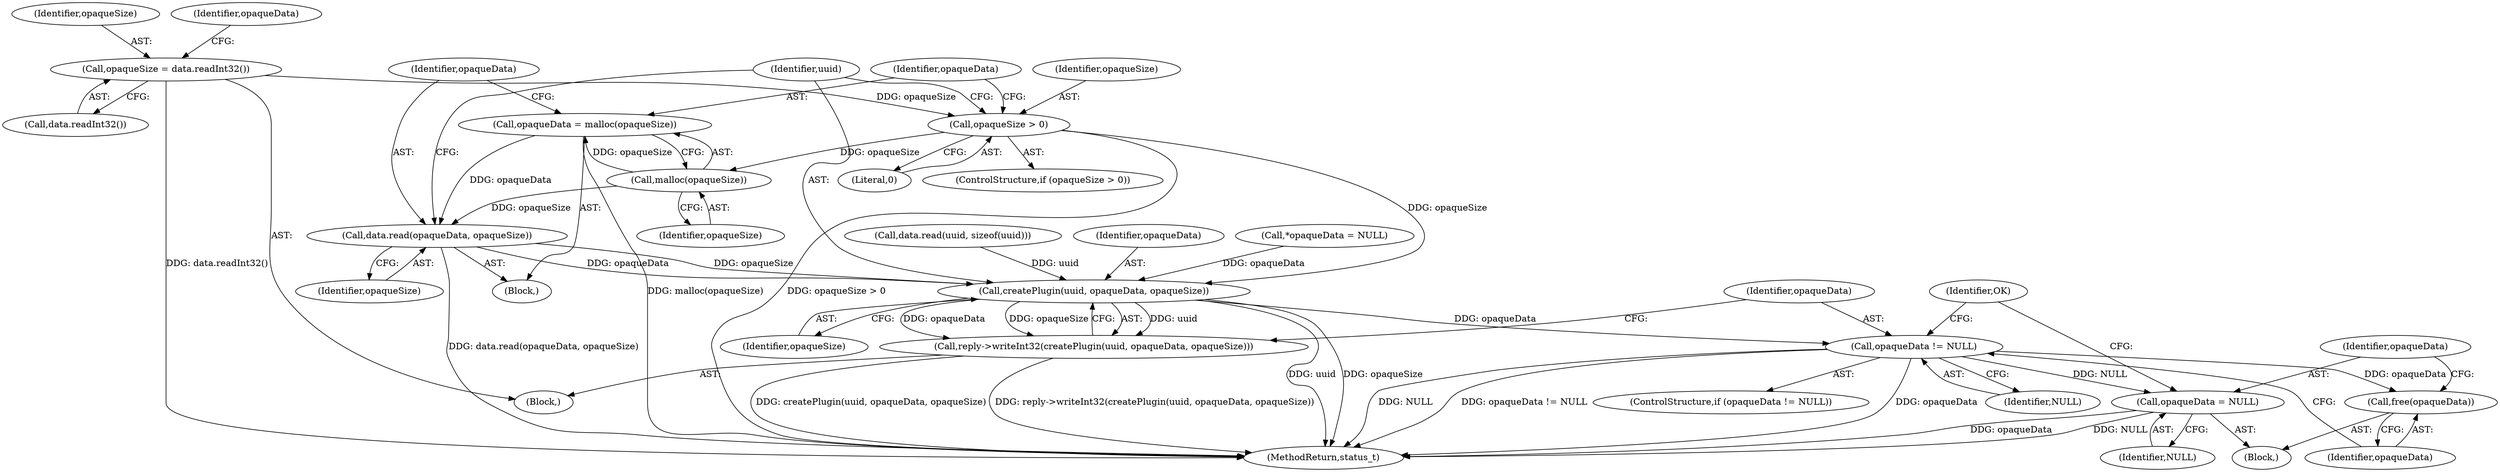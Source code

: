 digraph "0_Android_22f824feac43d5758f9a70b77f2aca840ba62c3b@API" {
"1000163" [label="(Call,data.read(opaqueData, opaqueSize))"];
"1000159" [label="(Call,opaqueData = malloc(opaqueSize))"];
"1000161" [label="(Call,malloc(opaqueSize))"];
"1000155" [label="(Call,opaqueSize > 0)"];
"1000147" [label="(Call,opaqueSize = data.readInt32())"];
"1000167" [label="(Call,createPlugin(uuid, opaqueData, opaqueSize))"];
"1000166" [label="(Call,reply->writeInt32(createPlugin(uuid, opaqueData, opaqueSize)))"];
"1000172" [label="(Call,opaqueData != NULL)"];
"1000176" [label="(Call,free(opaqueData))"];
"1000178" [label="(Call,opaqueData = NULL)"];
"1000483" [label="(MethodReturn,status_t)"];
"1000177" [label="(Identifier,opaqueData)"];
"1000154" [label="(ControlStructure,if (opaqueSize > 0))"];
"1000148" [label="(Identifier,opaqueSize)"];
"1000159" [label="(Call,opaqueData = malloc(opaqueSize))"];
"1000155" [label="(Call,opaqueSize > 0)"];
"1000172" [label="(Call,opaqueData != NULL)"];
"1000167" [label="(Call,createPlugin(uuid, opaqueData, opaqueSize))"];
"1000170" [label="(Identifier,opaqueSize)"];
"1000136" [label="(Block,)"];
"1000147" [label="(Call,opaqueSize = data.readInt32())"];
"1000142" [label="(Call,data.read(uuid, sizeof(uuid)))"];
"1000179" [label="(Identifier,opaqueData)"];
"1000171" [label="(ControlStructure,if (opaqueData != NULL))"];
"1000169" [label="(Identifier,opaqueData)"];
"1000174" [label="(Identifier,NULL)"];
"1000151" [label="(Call,*opaqueData = NULL)"];
"1000152" [label="(Identifier,opaqueData)"];
"1000168" [label="(Identifier,uuid)"];
"1000156" [label="(Identifier,opaqueSize)"];
"1000176" [label="(Call,free(opaqueData))"];
"1000149" [label="(Call,data.readInt32())"];
"1000164" [label="(Identifier,opaqueData)"];
"1000163" [label="(Call,data.read(opaqueData, opaqueSize))"];
"1000175" [label="(Block,)"];
"1000160" [label="(Identifier,opaqueData)"];
"1000173" [label="(Identifier,opaqueData)"];
"1000158" [label="(Block,)"];
"1000165" [label="(Identifier,opaqueSize)"];
"1000166" [label="(Call,reply->writeInt32(createPlugin(uuid, opaqueData, opaqueSize)))"];
"1000162" [label="(Identifier,opaqueSize)"];
"1000182" [label="(Identifier,OK)"];
"1000178" [label="(Call,opaqueData = NULL)"];
"1000157" [label="(Literal,0)"];
"1000180" [label="(Identifier,NULL)"];
"1000161" [label="(Call,malloc(opaqueSize))"];
"1000163" -> "1000158"  [label="AST: "];
"1000163" -> "1000165"  [label="CFG: "];
"1000164" -> "1000163"  [label="AST: "];
"1000165" -> "1000163"  [label="AST: "];
"1000168" -> "1000163"  [label="CFG: "];
"1000163" -> "1000483"  [label="DDG: data.read(opaqueData, opaqueSize)"];
"1000159" -> "1000163"  [label="DDG: opaqueData"];
"1000161" -> "1000163"  [label="DDG: opaqueSize"];
"1000163" -> "1000167"  [label="DDG: opaqueData"];
"1000163" -> "1000167"  [label="DDG: opaqueSize"];
"1000159" -> "1000158"  [label="AST: "];
"1000159" -> "1000161"  [label="CFG: "];
"1000160" -> "1000159"  [label="AST: "];
"1000161" -> "1000159"  [label="AST: "];
"1000164" -> "1000159"  [label="CFG: "];
"1000159" -> "1000483"  [label="DDG: malloc(opaqueSize)"];
"1000161" -> "1000159"  [label="DDG: opaqueSize"];
"1000161" -> "1000162"  [label="CFG: "];
"1000162" -> "1000161"  [label="AST: "];
"1000155" -> "1000161"  [label="DDG: opaqueSize"];
"1000155" -> "1000154"  [label="AST: "];
"1000155" -> "1000157"  [label="CFG: "];
"1000156" -> "1000155"  [label="AST: "];
"1000157" -> "1000155"  [label="AST: "];
"1000160" -> "1000155"  [label="CFG: "];
"1000168" -> "1000155"  [label="CFG: "];
"1000155" -> "1000483"  [label="DDG: opaqueSize > 0"];
"1000147" -> "1000155"  [label="DDG: opaqueSize"];
"1000155" -> "1000167"  [label="DDG: opaqueSize"];
"1000147" -> "1000136"  [label="AST: "];
"1000147" -> "1000149"  [label="CFG: "];
"1000148" -> "1000147"  [label="AST: "];
"1000149" -> "1000147"  [label="AST: "];
"1000152" -> "1000147"  [label="CFG: "];
"1000147" -> "1000483"  [label="DDG: data.readInt32()"];
"1000167" -> "1000166"  [label="AST: "];
"1000167" -> "1000170"  [label="CFG: "];
"1000168" -> "1000167"  [label="AST: "];
"1000169" -> "1000167"  [label="AST: "];
"1000170" -> "1000167"  [label="AST: "];
"1000166" -> "1000167"  [label="CFG: "];
"1000167" -> "1000483"  [label="DDG: uuid"];
"1000167" -> "1000483"  [label="DDG: opaqueSize"];
"1000167" -> "1000166"  [label="DDG: uuid"];
"1000167" -> "1000166"  [label="DDG: opaqueData"];
"1000167" -> "1000166"  [label="DDG: opaqueSize"];
"1000142" -> "1000167"  [label="DDG: uuid"];
"1000151" -> "1000167"  [label="DDG: opaqueData"];
"1000167" -> "1000172"  [label="DDG: opaqueData"];
"1000166" -> "1000136"  [label="AST: "];
"1000173" -> "1000166"  [label="CFG: "];
"1000166" -> "1000483"  [label="DDG: reply->writeInt32(createPlugin(uuid, opaqueData, opaqueSize))"];
"1000166" -> "1000483"  [label="DDG: createPlugin(uuid, opaqueData, opaqueSize)"];
"1000172" -> "1000171"  [label="AST: "];
"1000172" -> "1000174"  [label="CFG: "];
"1000173" -> "1000172"  [label="AST: "];
"1000174" -> "1000172"  [label="AST: "];
"1000177" -> "1000172"  [label="CFG: "];
"1000182" -> "1000172"  [label="CFG: "];
"1000172" -> "1000483"  [label="DDG: opaqueData != NULL"];
"1000172" -> "1000483"  [label="DDG: opaqueData"];
"1000172" -> "1000483"  [label="DDG: NULL"];
"1000172" -> "1000176"  [label="DDG: opaqueData"];
"1000172" -> "1000178"  [label="DDG: NULL"];
"1000176" -> "1000175"  [label="AST: "];
"1000176" -> "1000177"  [label="CFG: "];
"1000177" -> "1000176"  [label="AST: "];
"1000179" -> "1000176"  [label="CFG: "];
"1000178" -> "1000175"  [label="AST: "];
"1000178" -> "1000180"  [label="CFG: "];
"1000179" -> "1000178"  [label="AST: "];
"1000180" -> "1000178"  [label="AST: "];
"1000182" -> "1000178"  [label="CFG: "];
"1000178" -> "1000483"  [label="DDG: opaqueData"];
"1000178" -> "1000483"  [label="DDG: NULL"];
}
